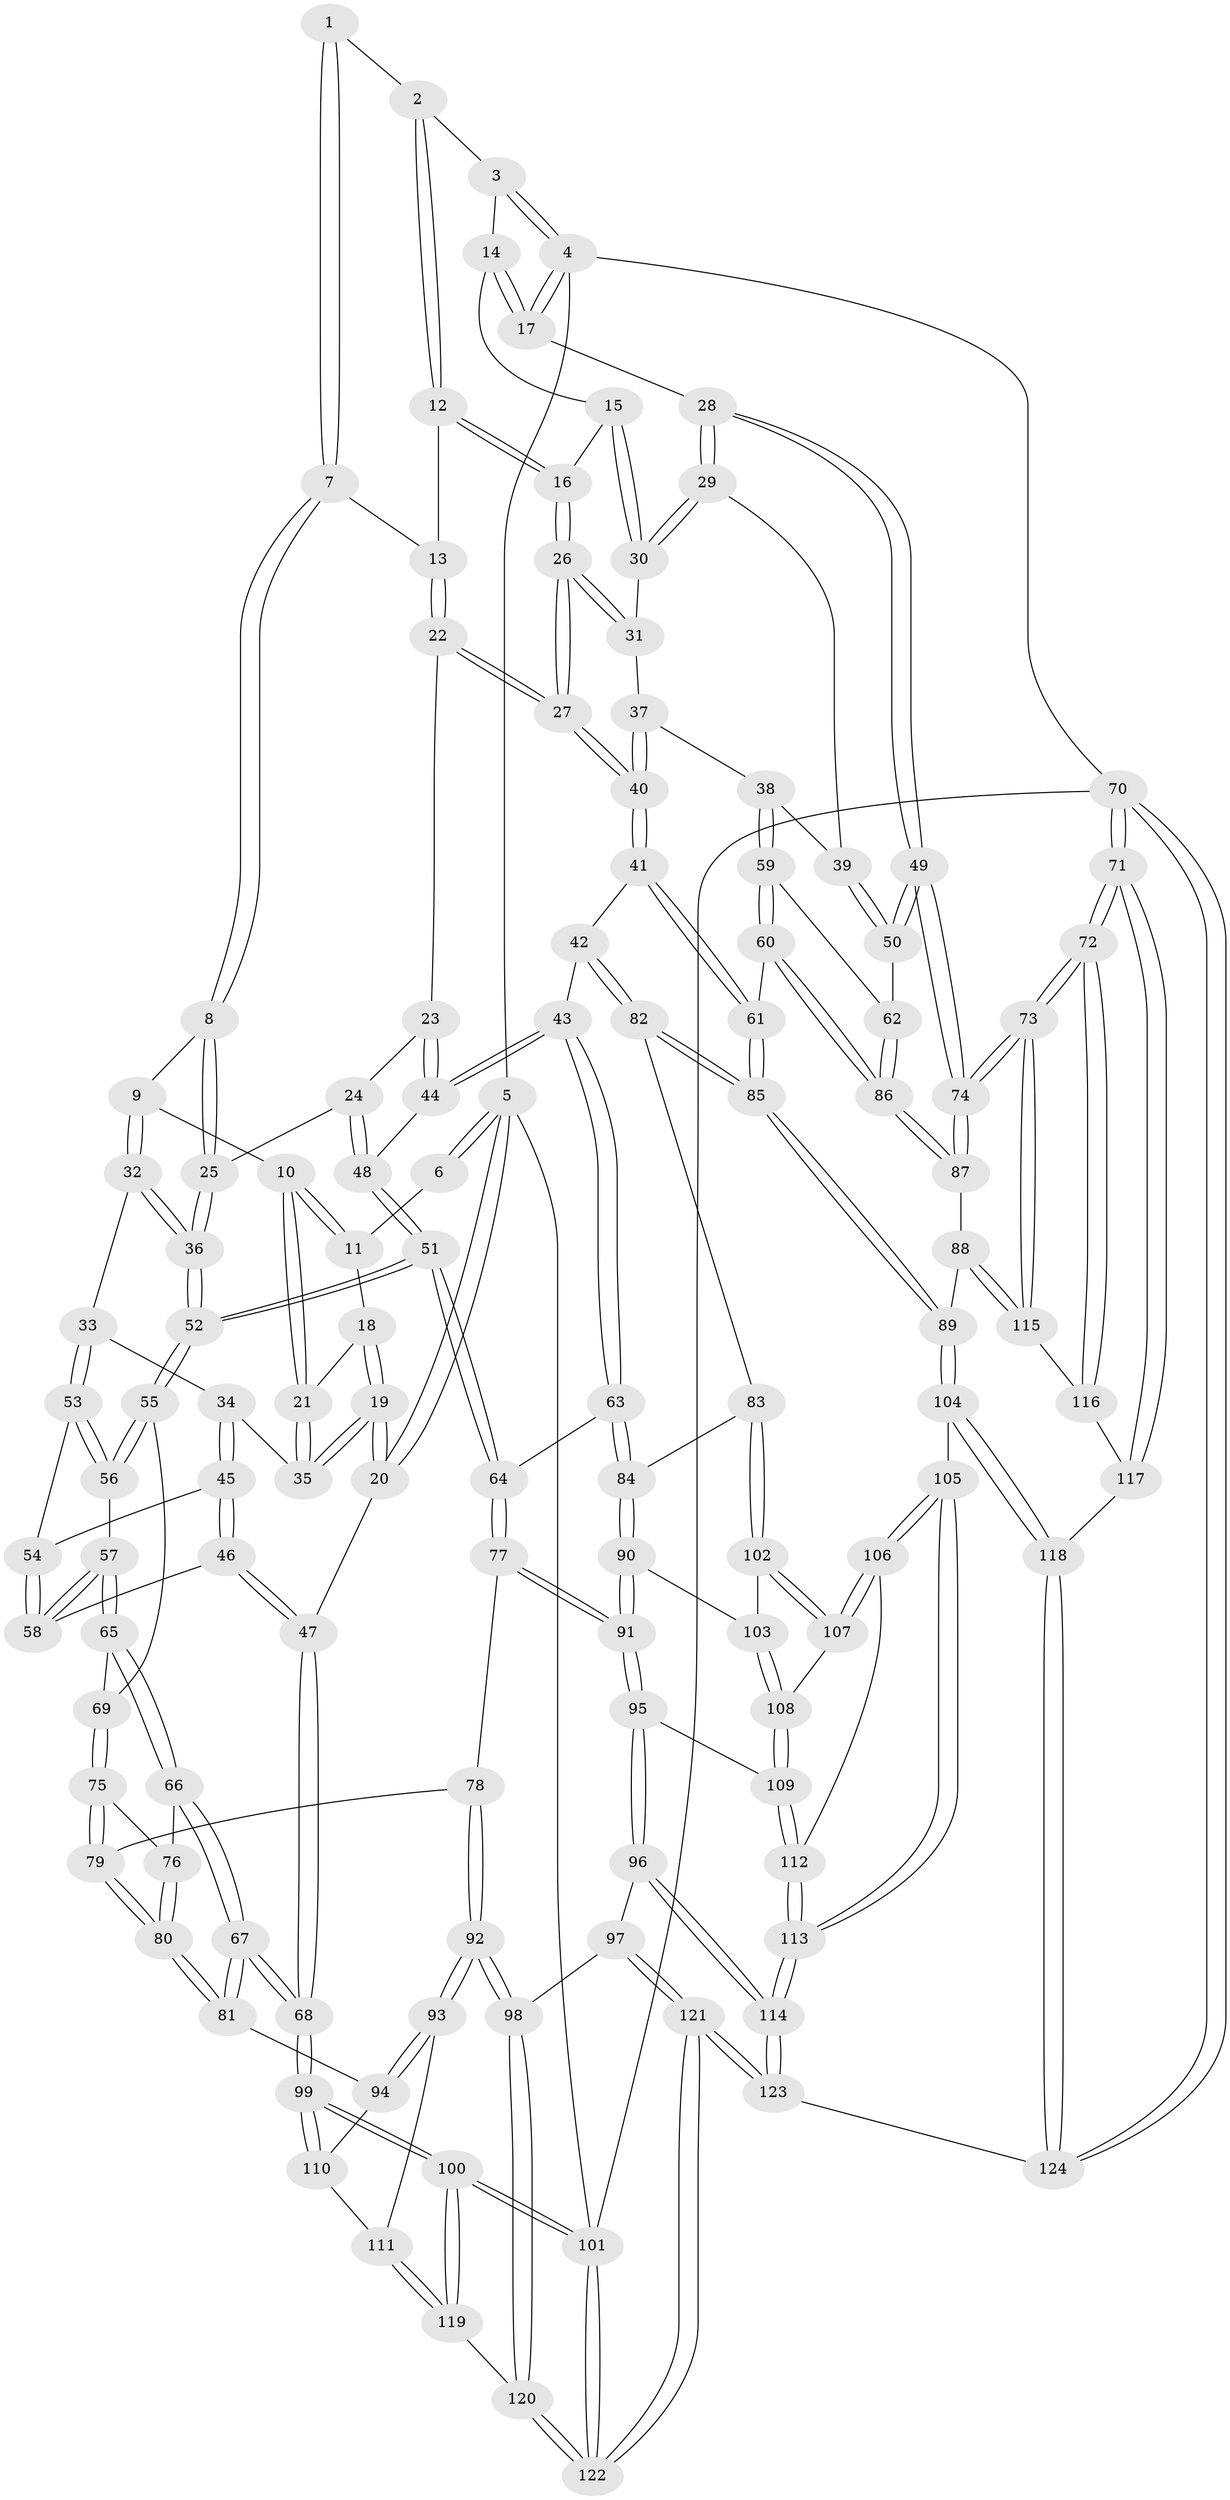 // coarse degree distribution, {4: 0.4507042253521127, 6: 0.09859154929577464, 5: 0.3380281690140845, 3: 0.11267605633802817}
// Generated by graph-tools (version 1.1) at 2025/42/03/06/25 10:42:29]
// undirected, 124 vertices, 307 edges
graph export_dot {
graph [start="1"]
  node [color=gray90,style=filled];
  1 [pos="+0.3722256253132287+0"];
  2 [pos="+0.7478228374936007+0"];
  3 [pos="+0.7884206943139339+0"];
  4 [pos="+1+0"];
  5 [pos="+0+0"];
  6 [pos="+0+0"];
  7 [pos="+0.3821860658891743+0.09597717791008349"];
  8 [pos="+0.3373727396966777+0.15578790764673825"];
  9 [pos="+0.32975534573180276+0.1574556745579387"];
  10 [pos="+0.2773007660296675+0.14883765266877497"];
  11 [pos="+0.1463711608425059+0.07821592499502149"];
  12 [pos="+0.6932980767050931+0.09792098631905086"];
  13 [pos="+0.6522100815995502+0.11837827822056289"];
  14 [pos="+0.9097906612477421+0.10212306973379279"];
  15 [pos="+0.7748716330196406+0.15577441741519518"];
  16 [pos="+0.7294251618502821+0.13542349681093505"];
  17 [pos="+1+0"];
  18 [pos="+0.09275794700351885+0.1411992523399001"];
  19 [pos="+0+0.2105631901386104"];
  20 [pos="+0+0.2214423636460555"];
  21 [pos="+0.12585750757702793+0.2702297008789524"];
  22 [pos="+0.5663331143593422+0.2697668737282947"];
  23 [pos="+0.5611403476832358+0.27506556974668234"];
  24 [pos="+0.42587146197258585+0.2856304164243202"];
  25 [pos="+0.4182500753701582+0.2848761792591959"];
  26 [pos="+0.7210310483990692+0.3481262766881753"];
  27 [pos="+0.7188748625707543+0.3608622126041907"];
  28 [pos="+1+0.10862024492954744"];
  29 [pos="+1+0.2029486344119117"];
  30 [pos="+0.8606928812266836+0.2246843671151133"];
  31 [pos="+0.861225040134631+0.275130393608525"];
  32 [pos="+0.2384391967726467+0.3300154284288969"];
  33 [pos="+0.21110527229344433+0.3396588505752046"];
  34 [pos="+0.12364066396409303+0.287385633911954"];
  35 [pos="+0.12189987621107438+0.2811144979314766"];
  36 [pos="+0.37029794746964634+0.42517680922367956"];
  37 [pos="+0.8645002751044064+0.29711904207654144"];
  38 [pos="+0.9178313616598751+0.366952987742149"];
  39 [pos="+0.9688325516215301+0.33091204962096654"];
  40 [pos="+0.7281420703305105+0.44738833427741176"];
  41 [pos="+0.7255098434612975+0.46799875792225126"];
  42 [pos="+0.7038786777657773+0.473201949100895"];
  43 [pos="+0.6712254354200249+0.47160482783752294"];
  44 [pos="+0.5818992791795536+0.4291137489080067"];
  45 [pos="+0.05921984390665867+0.3932210598216137"];
  46 [pos="+0.044094634332603695+0.40758650732446305"];
  47 [pos="+0+0.47731803415365465"];
  48 [pos="+0.5526963595131408+0.4348500222678248"];
  49 [pos="+1+0.5754098399138102"];
  50 [pos="+1+0.5489104946933233"];
  51 [pos="+0.39266367561179827+0.5027829674804336"];
  52 [pos="+0.37649018056886807+0.4838939403282194"];
  53 [pos="+0.20125421880155794+0.37289909175710556"];
  54 [pos="+0.1805208632483933+0.3912152631866393"];
  55 [pos="+0.30283546340839124+0.4853604387643908"];
  56 [pos="+0.2535452356199603+0.47028278474700447"];
  57 [pos="+0.15975129894973886+0.4884058484614005"];
  58 [pos="+0.15235670448973243+0.4756329583373704"];
  59 [pos="+0.909768385808974+0.49288299087113313"];
  60 [pos="+0.8282173112528427+0.504050914736452"];
  61 [pos="+0.7833719547592578+0.5004067251634082"];
  62 [pos="+0.933794901647398+0.5023543276222251"];
  63 [pos="+0.5467647103082284+0.5988070219535796"];
  64 [pos="+0.4005696006688744+0.5542663225465679"];
  65 [pos="+0.15316391319321784+0.5128650608530515"];
  66 [pos="+0.12849823970771201+0.5459474506972883"];
  67 [pos="+0+0.6310177280632663"];
  68 [pos="+0+0.6269906904036122"];
  69 [pos="+0.22348644955612415+0.5598485978181477"];
  70 [pos="+1+1"];
  71 [pos="+1+1"];
  72 [pos="+1+1"];
  73 [pos="+1+1"];
  74 [pos="+1+0.7144485306495828"];
  75 [pos="+0.21993881616340974+0.6092159613843958"];
  76 [pos="+0.14329546654510034+0.5653692911305042"];
  77 [pos="+0.3729853261347801+0.6325273565792047"];
  78 [pos="+0.3165578823914093+0.6492695705830369"];
  79 [pos="+0.23368766215850148+0.6445382002813362"];
  80 [pos="+0.16018069690606826+0.6961180411280593"];
  81 [pos="+0.14278282475572898+0.7143801656057414"];
  82 [pos="+0.6357418174078123+0.6954636882194329"];
  83 [pos="+0.6152699508945358+0.6972765873834855"];
  84 [pos="+0.5847592618363041+0.6785265902357243"];
  85 [pos="+0.7486379755311686+0.7405111538395882"];
  86 [pos="+0.8745546792772148+0.7335128286678001"];
  87 [pos="+0.8747787404691438+0.7378511408239646"];
  88 [pos="+0.7945949779797901+0.7818378058107219"];
  89 [pos="+0.7787514624132374+0.7794176840643993"];
  90 [pos="+0.4349473891714601+0.7276133905359496"];
  91 [pos="+0.417493636447771+0.7265998497587751"];
  92 [pos="+0.23250884420375642+0.8389803416829428"];
  93 [pos="+0.22094256037755172+0.8341503203169564"];
  94 [pos="+0.14926213899728033+0.7296677883576574"];
  95 [pos="+0.398589063547039+0.7875226078088672"];
  96 [pos="+0.3360988510369304+0.8619714930078036"];
  97 [pos="+0.2785791032734667+0.8715146047025862"];
  98 [pos="+0.2621999931467671+0.8631211360132092"];
  99 [pos="+0+0.69182101509892"];
  100 [pos="+0+0.8214974102749729"];
  101 [pos="+0+1"];
  102 [pos="+0.5949291422756896+0.7430192557622253"];
  103 [pos="+0.5267906272505294+0.7835513933288866"];
  104 [pos="+0.6771037101945013+0.8932483812761168"];
  105 [pos="+0.6334232876453013+0.8735791155305264"];
  106 [pos="+0.6111721297046625+0.8585320387549058"];
  107 [pos="+0.6039582674838818+0.8369376119893354"];
  108 [pos="+0.5276590813523948+0.7913652560967606"];
  109 [pos="+0.5102308642385519+0.8615532805746556"];
  110 [pos="+0.0696197539733684+0.833365048367107"];
  111 [pos="+0.10647560756132338+0.8880358985129337"];
  112 [pos="+0.5128770951812642+0.8668599083733609"];
  113 [pos="+0.47077304545960497+0.9820741546027216"];
  114 [pos="+0.46767629738893807+0.9881216140494453"];
  115 [pos="+0.8039851663762128+0.7963969486293319"];
  116 [pos="+0.8208595996656988+0.8338332613206924"];
  117 [pos="+0.8301166975984173+0.9529458184532622"];
  118 [pos="+0.6806246799887382+0.9829917572753613"];
  119 [pos="+0.080050606191654+0.9313751658984225"];
  120 [pos="+0.1042554753146972+1"];
  121 [pos="+0.2514134261541241+1"];
  122 [pos="+0.10755169285853285+1"];
  123 [pos="+0.5197818063774383+1"];
  124 [pos="+0.599692564850417+1"];
  1 -- 2;
  1 -- 7;
  1 -- 7;
  2 -- 3;
  2 -- 12;
  2 -- 12;
  3 -- 4;
  3 -- 4;
  3 -- 14;
  4 -- 5;
  4 -- 17;
  4 -- 17;
  4 -- 70;
  5 -- 6;
  5 -- 6;
  5 -- 20;
  5 -- 20;
  5 -- 101;
  6 -- 11;
  7 -- 8;
  7 -- 8;
  7 -- 13;
  8 -- 9;
  8 -- 25;
  8 -- 25;
  9 -- 10;
  9 -- 32;
  9 -- 32;
  10 -- 11;
  10 -- 11;
  10 -- 21;
  10 -- 21;
  11 -- 18;
  12 -- 13;
  12 -- 16;
  12 -- 16;
  13 -- 22;
  13 -- 22;
  14 -- 15;
  14 -- 17;
  14 -- 17;
  15 -- 16;
  15 -- 30;
  15 -- 30;
  16 -- 26;
  16 -- 26;
  17 -- 28;
  18 -- 19;
  18 -- 19;
  18 -- 21;
  19 -- 20;
  19 -- 20;
  19 -- 35;
  19 -- 35;
  20 -- 47;
  21 -- 35;
  21 -- 35;
  22 -- 23;
  22 -- 27;
  22 -- 27;
  23 -- 24;
  23 -- 44;
  23 -- 44;
  24 -- 25;
  24 -- 48;
  24 -- 48;
  25 -- 36;
  25 -- 36;
  26 -- 27;
  26 -- 27;
  26 -- 31;
  26 -- 31;
  27 -- 40;
  27 -- 40;
  28 -- 29;
  28 -- 29;
  28 -- 49;
  28 -- 49;
  29 -- 30;
  29 -- 30;
  29 -- 39;
  30 -- 31;
  31 -- 37;
  32 -- 33;
  32 -- 36;
  32 -- 36;
  33 -- 34;
  33 -- 53;
  33 -- 53;
  34 -- 35;
  34 -- 45;
  34 -- 45;
  36 -- 52;
  36 -- 52;
  37 -- 38;
  37 -- 40;
  37 -- 40;
  38 -- 39;
  38 -- 59;
  38 -- 59;
  39 -- 50;
  39 -- 50;
  40 -- 41;
  40 -- 41;
  41 -- 42;
  41 -- 61;
  41 -- 61;
  42 -- 43;
  42 -- 82;
  42 -- 82;
  43 -- 44;
  43 -- 44;
  43 -- 63;
  43 -- 63;
  44 -- 48;
  45 -- 46;
  45 -- 46;
  45 -- 54;
  46 -- 47;
  46 -- 47;
  46 -- 58;
  47 -- 68;
  47 -- 68;
  48 -- 51;
  48 -- 51;
  49 -- 50;
  49 -- 50;
  49 -- 74;
  49 -- 74;
  50 -- 62;
  51 -- 52;
  51 -- 52;
  51 -- 64;
  51 -- 64;
  52 -- 55;
  52 -- 55;
  53 -- 54;
  53 -- 56;
  53 -- 56;
  54 -- 58;
  54 -- 58;
  55 -- 56;
  55 -- 56;
  55 -- 69;
  56 -- 57;
  57 -- 58;
  57 -- 58;
  57 -- 65;
  57 -- 65;
  59 -- 60;
  59 -- 60;
  59 -- 62;
  60 -- 61;
  60 -- 86;
  60 -- 86;
  61 -- 85;
  61 -- 85;
  62 -- 86;
  62 -- 86;
  63 -- 64;
  63 -- 84;
  63 -- 84;
  64 -- 77;
  64 -- 77;
  65 -- 66;
  65 -- 66;
  65 -- 69;
  66 -- 67;
  66 -- 67;
  66 -- 76;
  67 -- 68;
  67 -- 68;
  67 -- 81;
  67 -- 81;
  68 -- 99;
  68 -- 99;
  69 -- 75;
  69 -- 75;
  70 -- 71;
  70 -- 71;
  70 -- 124;
  70 -- 124;
  70 -- 101;
  71 -- 72;
  71 -- 72;
  71 -- 117;
  71 -- 117;
  72 -- 73;
  72 -- 73;
  72 -- 116;
  72 -- 116;
  73 -- 74;
  73 -- 74;
  73 -- 115;
  73 -- 115;
  74 -- 87;
  74 -- 87;
  75 -- 76;
  75 -- 79;
  75 -- 79;
  76 -- 80;
  76 -- 80;
  77 -- 78;
  77 -- 91;
  77 -- 91;
  78 -- 79;
  78 -- 92;
  78 -- 92;
  79 -- 80;
  79 -- 80;
  80 -- 81;
  80 -- 81;
  81 -- 94;
  82 -- 83;
  82 -- 85;
  82 -- 85;
  83 -- 84;
  83 -- 102;
  83 -- 102;
  84 -- 90;
  84 -- 90;
  85 -- 89;
  85 -- 89;
  86 -- 87;
  86 -- 87;
  87 -- 88;
  88 -- 89;
  88 -- 115;
  88 -- 115;
  89 -- 104;
  89 -- 104;
  90 -- 91;
  90 -- 91;
  90 -- 103;
  91 -- 95;
  91 -- 95;
  92 -- 93;
  92 -- 93;
  92 -- 98;
  92 -- 98;
  93 -- 94;
  93 -- 94;
  93 -- 111;
  94 -- 110;
  95 -- 96;
  95 -- 96;
  95 -- 109;
  96 -- 97;
  96 -- 114;
  96 -- 114;
  97 -- 98;
  97 -- 121;
  97 -- 121;
  98 -- 120;
  98 -- 120;
  99 -- 100;
  99 -- 100;
  99 -- 110;
  99 -- 110;
  100 -- 101;
  100 -- 101;
  100 -- 119;
  100 -- 119;
  101 -- 122;
  101 -- 122;
  102 -- 103;
  102 -- 107;
  102 -- 107;
  103 -- 108;
  103 -- 108;
  104 -- 105;
  104 -- 118;
  104 -- 118;
  105 -- 106;
  105 -- 106;
  105 -- 113;
  105 -- 113;
  106 -- 107;
  106 -- 107;
  106 -- 112;
  107 -- 108;
  108 -- 109;
  108 -- 109;
  109 -- 112;
  109 -- 112;
  110 -- 111;
  111 -- 119;
  111 -- 119;
  112 -- 113;
  112 -- 113;
  113 -- 114;
  113 -- 114;
  114 -- 123;
  114 -- 123;
  115 -- 116;
  116 -- 117;
  117 -- 118;
  118 -- 124;
  118 -- 124;
  119 -- 120;
  120 -- 122;
  120 -- 122;
  121 -- 122;
  121 -- 122;
  121 -- 123;
  121 -- 123;
  123 -- 124;
}
